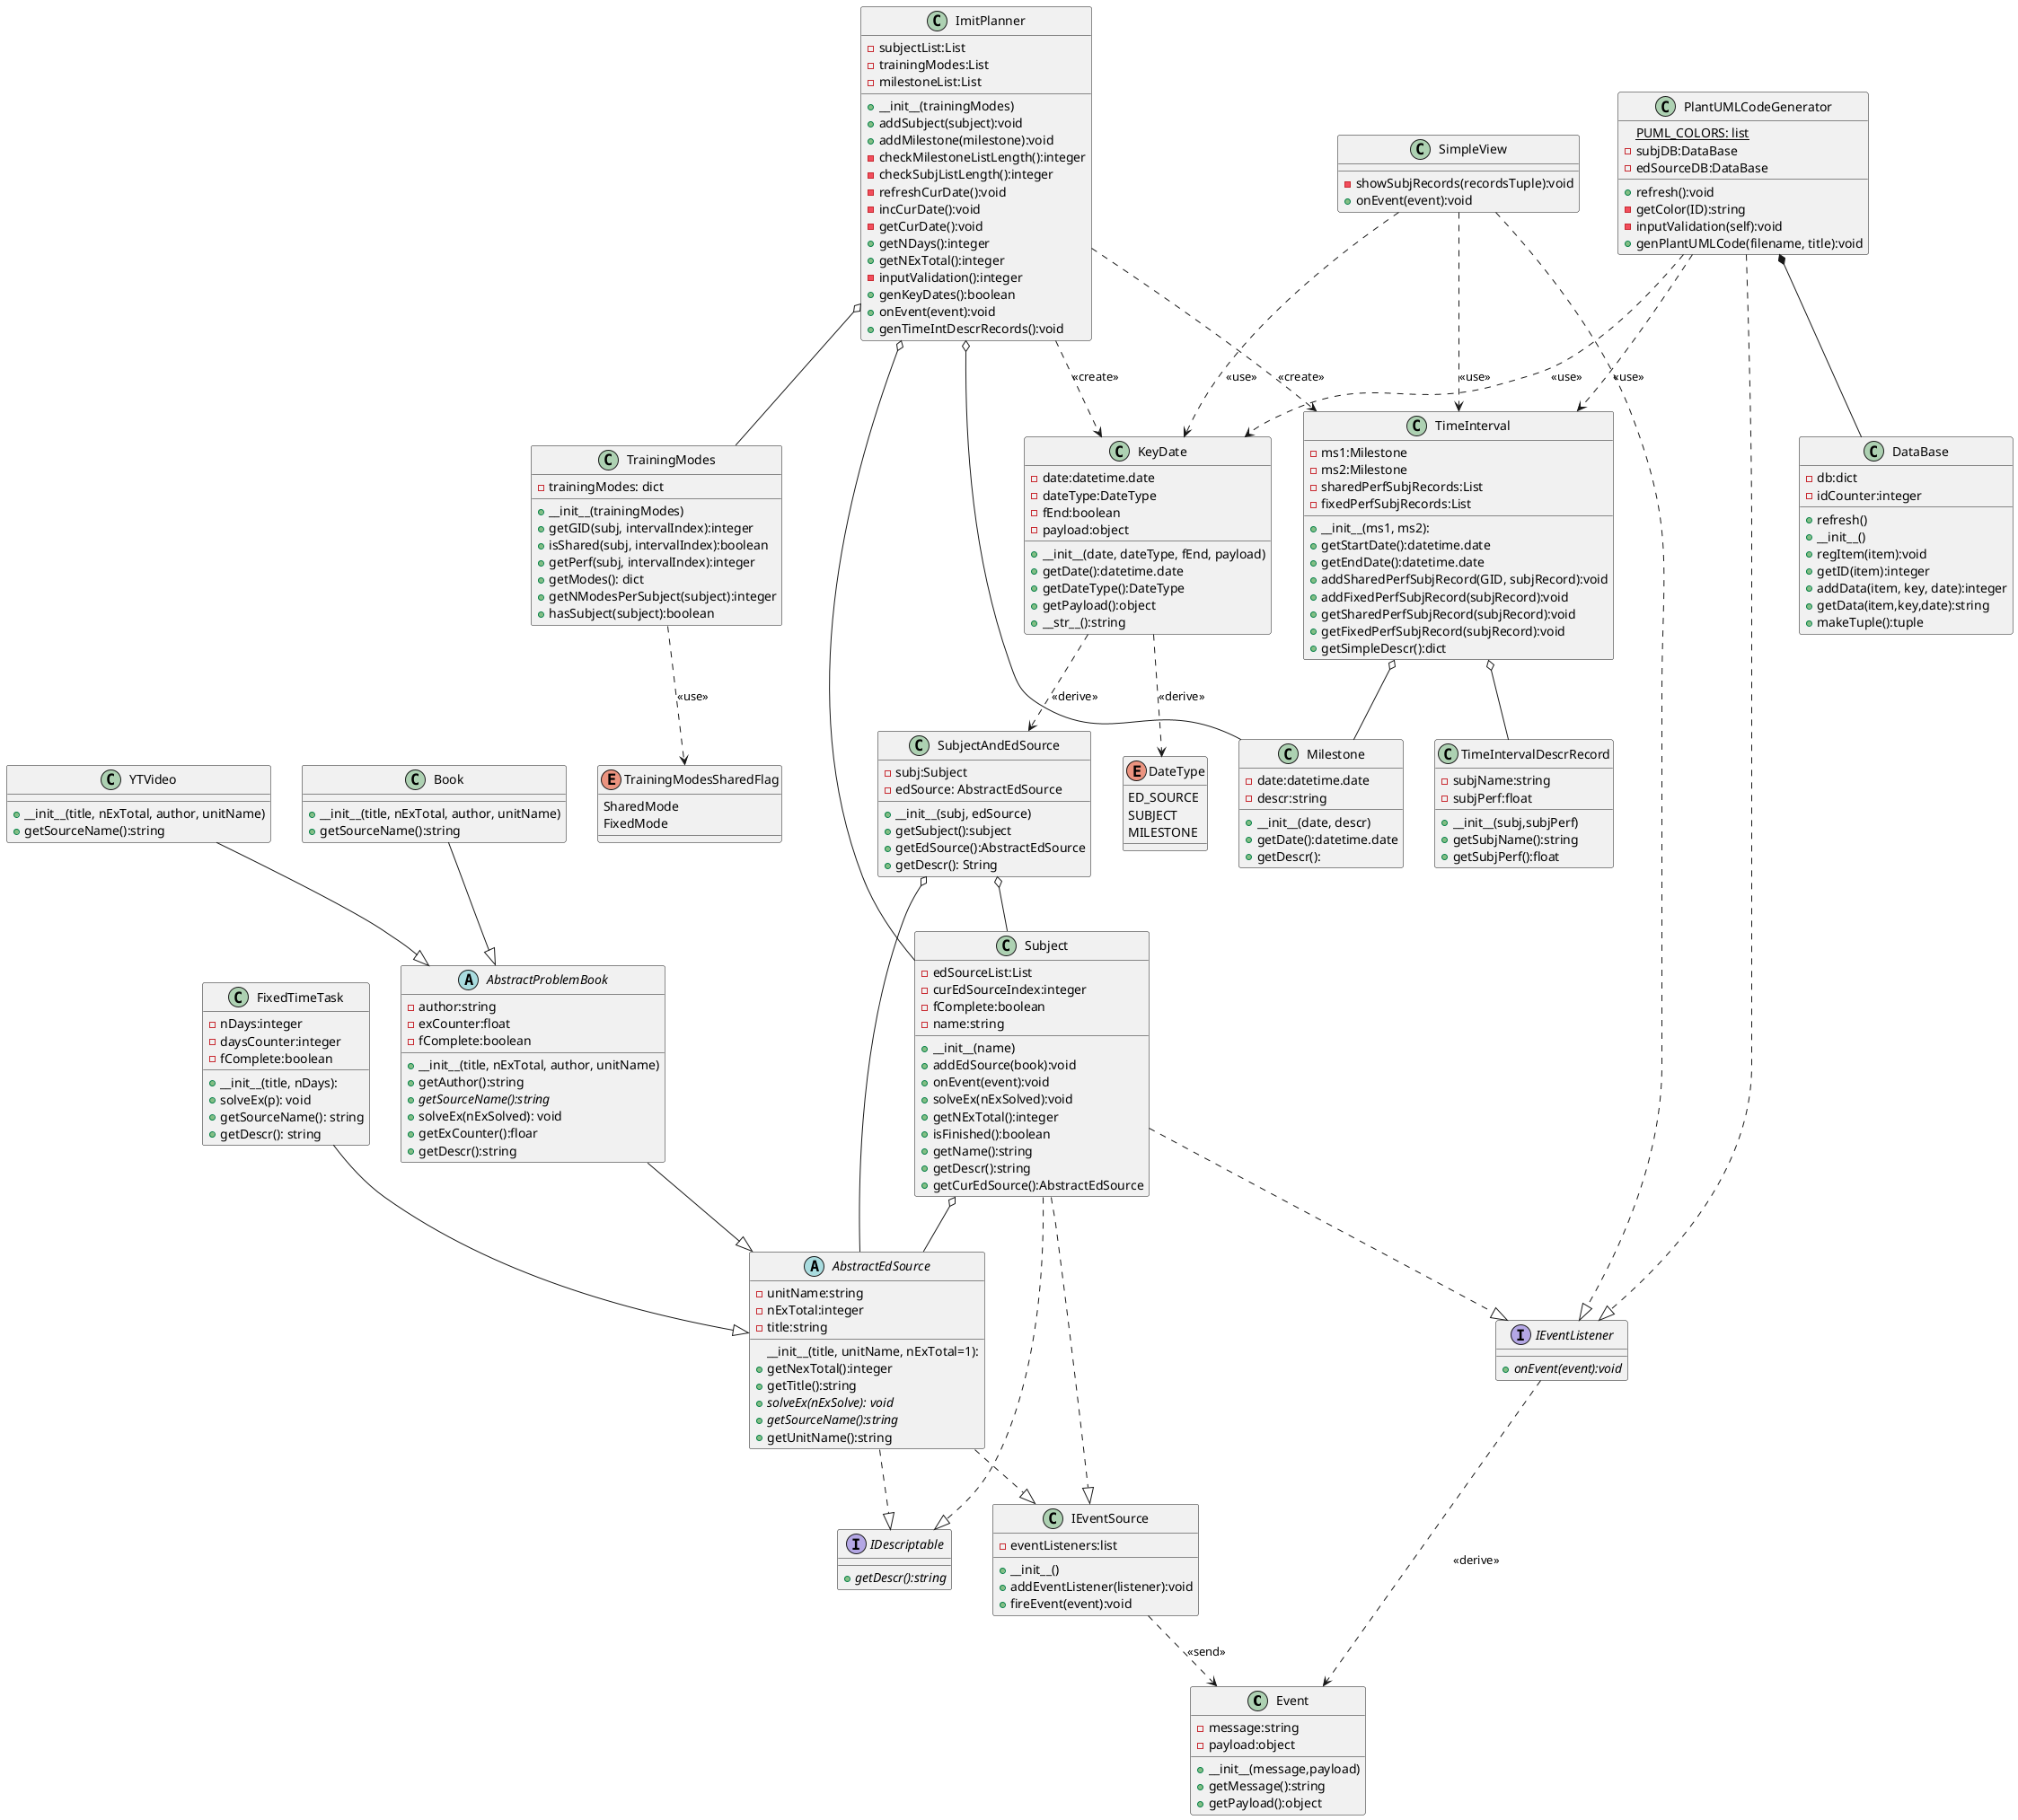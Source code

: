 @startuml
class Event {
	-message:string
	-payload:object
	+__init__(message,payload)
	+getMessage():string
	+getPayload():object
}

class IEventSource {
	-eventListeners:list
	+__init__()
	+addEventListener(listener):void
	+fireEvent(event):void
}

interface IEventListener {
	{abstract} +onEvent(event):void
}

interface IDescriptable {
	{abstract} +getDescr():string
}

abstract class AbstractEdSource {
	-unitName:string
	-nExTotal:integer
	-title:string
	__init__(title, unitName, nExTotal=1):
	+getNexTotal():integer
	+getTitle():string
	{abstract} +solveEx(nExSolve): void
	{abstract} +getSourceName():string
	+getUnitName():string
}

abstract class AbstractProblemBook {
	-author:string
	-exCounter:float
	-fComplete:boolean
	+__init__(title, nExTotal, author, unitName)
	+getAuthor():string
	{abstract} +getSourceName():string
	+solveEx(nExSolved): void
	+getExCounter():floar
	+getDescr():string
	
}

class Book {
	+__init__(title, nExTotal, author, unitName)
	+getSourceName():string
}

class YTVideo {
	+__init__(title, nExTotal, author, unitName)
	+getSourceName():string
}

class FixedTimeTask {
	-nDays:integer
	-daysCounter:integer
	-fComplete:boolean
	+__init__(title, nDays):
	+solveEx(p): void
	+getSourceName(): string
	+getDescr(): string
}

class Subject{
	-edSourceList:List
	-curEdSourceIndex:integer
	-fComplete:boolean
	-name:string
	+__init__(name)
	+addEdSource(book):void
	+onEvent(event):void
	+solveEx(nExSolved):void
	+getNExTotal():integer
	+isFinished():boolean
	+getName():string
	+getDescr():string
	+getCurEdSource():AbstractEdSource
}

enum DateType {
	ED_SOURCE
	SUBJECT
	MILESTONE
}

class KeyDate {
	-date:datetime.date
	-dateType:DateType
	-fEnd:boolean
	-payload:object
	+__init__(date, dateType, fEnd, payload)
	+getDate():datetime.date
	+getDateType():DateType
	+getPayload():object
	+__str__():string
}
	
class Milestone {
	-date:datetime.date
	-descr:string
	+__init__(date, descr)
	+getDate():datetime.date
	+getDescr():
		
}

class TimeIntervalDescrRecord {
	-subjName:string
	-subjPerf:float
	+__init__(subj,subjPerf)
	+getSubjName():string
	+getSubjPerf():float
}

class TimeInterval {
	-ms1:Milestone
	-ms2:Milestone
	-sharedPerfSubjRecords:List
	-fixedPerfSubjRecords:List
	+__init__(ms1, ms2):
	+getStartDate():datetime.date
	+getEndDate():datetime.date
	+addSharedPerfSubjRecord(GID, subjRecord):void
	+addFixedPerfSubjRecord(subjRecord):void
	+getSharedPerfSubjRecord(subjRecord):void
	+getFixedPerfSubjRecord(subjRecord):void
	+getSimpleDescr():dict
}


class ImitPlanner {
	-subjectList:List
	-trainingModes:List
	-milestoneList:List
	+__init__(trainingModes)
	+addSubject(subject):void
	+addMilestone(milestone):void
	-checkMilestoneListLength():integer
	-checkSubjListLength():integer
	-refreshCurDate():void
	-incCurDate():void
	-getCurDate():void
	+getNDays():integer
	+getNExTotal():integer
	-inputValidation():integer
	+genKeyDates():boolean
	+onEvent(event):void
	+genTimeIntDescrRecords():void
}

class SimpleView {
	-showSubjRecords(recordsTuple):void
	+onEvent(event):void
}

class DataBase {
	-db:dict
	-idCounter:integer
	+refresh()
	+__init__()
	+regItem(item):void
	+getID(item):integer
	+addData(item, key, date):integer
	+getData(item,key,date):string
	+makeTuple():tuple
}

class PlantUMLCodeGenerator {
	{static} PUML_COLORS: list
	-subjDB:DataBase
	-edSourceDB:DataBase
	+refresh():void
	-getColor(ID):string
	-inputValidation(self):void
	+genPlantUMLCode(filename, title):void
}



class SubjectAndEdSource {
	-subj:Subject
	-edSource: AbstractEdSource
	+__init__(subj, edSource)
	+getSubject():subject
	+getEdSource():AbstractEdSource
	+getDescr(): String
}

class TrainingModes {
	-trainingModes: dict
	+__init__(trainingModes)
	+getGID(subj, intervalIndex):integer
	+isShared(subj, intervalIndex):boolean
	+getPerf(subj, intervalIndex):integer
	+getModes(): dict
	+getNModesPerSubject(subject):integer
	+hasSubject(subject):boolean
}

enum TrainingModesSharedFlag {
	SharedMode
	FixedMode
}

IEventSource ..> Event : <<send>>

IEventListener ..> Event : <<derive>>

AbstractEdSource ..|> IDescriptable
AbstractEdSource ..|> IEventSource

AbstractProblemBook --|> AbstractEdSource
Book --|> AbstractProblemBook
YTVideo --|> AbstractProblemBook	
FixedTimeTask --|> AbstractEdSource

Subject o-- AbstractEdSource
Subject ..|> IEventListener
Subject ..|> IEventSource
Subject ..|> IDescriptable

ImitPlanner o-- Subject
ImitPlanner o-- Milestone

TimeInterval o-- Milestone

TimeInterval o-- TimeIntervalDescrRecord

ImitPlanner ..> KeyDate : <<create>>
ImitPlanner ..> TimeInterval : <<create>>

KeyDate ..> DateType : <<derive>>

SimpleView ..|> IEventListener

SimpleView ..> TimeInterval : <<use>>

SimpleView ..> KeyDate : <<use>>

PlantUMLCodeGenerator ..|> IEventListener
PlantUMLCodeGenerator *-- DataBase

ImitPlanner o-- TrainingModes
TrainingModes ..> TrainingModesSharedFlag: <<use>>

SubjectAndEdSource o-- Subject
SubjectAndEdSource o-- AbstractEdSource
KeyDate ..> SubjectAndEdSource: <<derive>>

PlantUMLCodeGenerator ..> TimeInterval: <<use>>
PlantUMLCodeGenerator ..> KeyDate: <<use>>






@enduml
